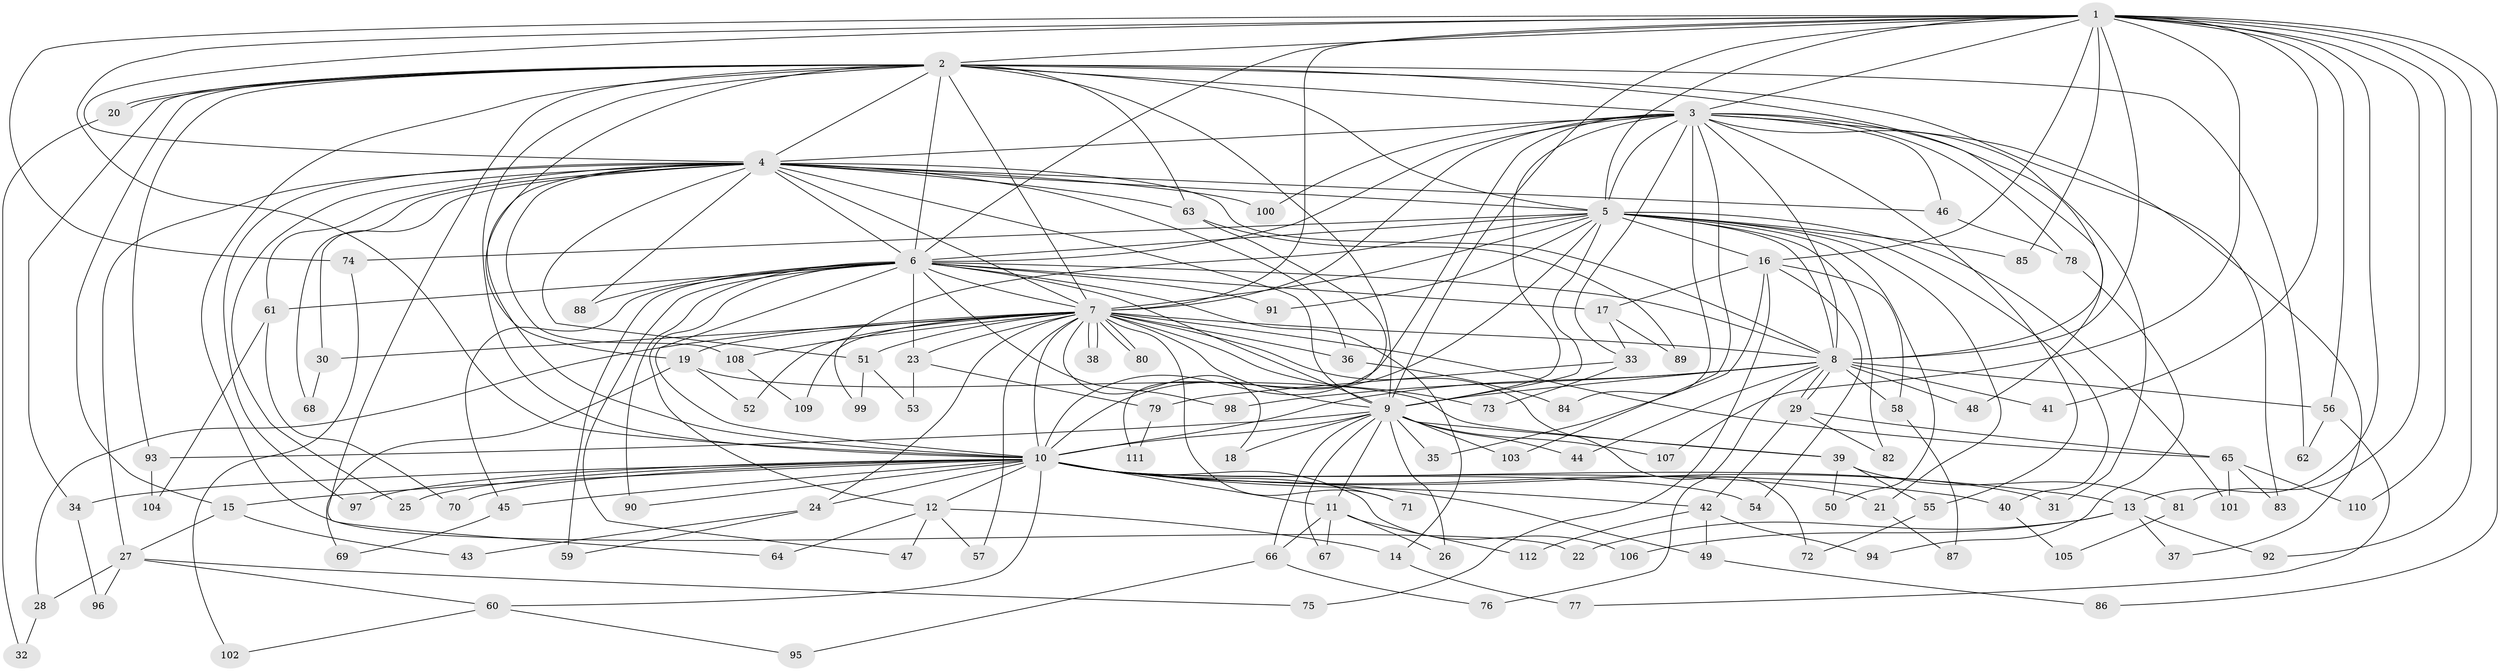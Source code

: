 // Generated by graph-tools (version 1.1) at 2025/11/02/27/25 16:11:02]
// undirected, 112 vertices, 249 edges
graph export_dot {
graph [start="1"]
  node [color=gray90,style=filled];
  1;
  2;
  3;
  4;
  5;
  6;
  7;
  8;
  9;
  10;
  11;
  12;
  13;
  14;
  15;
  16;
  17;
  18;
  19;
  20;
  21;
  22;
  23;
  24;
  25;
  26;
  27;
  28;
  29;
  30;
  31;
  32;
  33;
  34;
  35;
  36;
  37;
  38;
  39;
  40;
  41;
  42;
  43;
  44;
  45;
  46;
  47;
  48;
  49;
  50;
  51;
  52;
  53;
  54;
  55;
  56;
  57;
  58;
  59;
  60;
  61;
  62;
  63;
  64;
  65;
  66;
  67;
  68;
  69;
  70;
  71;
  72;
  73;
  74;
  75;
  76;
  77;
  78;
  79;
  80;
  81;
  82;
  83;
  84;
  85;
  86;
  87;
  88;
  89;
  90;
  91;
  92;
  93;
  94;
  95;
  96;
  97;
  98;
  99;
  100;
  101;
  102;
  103;
  104;
  105;
  106;
  107;
  108;
  109;
  110;
  111;
  112;
  1 -- 2;
  1 -- 3;
  1 -- 4;
  1 -- 5;
  1 -- 6;
  1 -- 7;
  1 -- 8;
  1 -- 9;
  1 -- 10;
  1 -- 13;
  1 -- 16;
  1 -- 41;
  1 -- 56;
  1 -- 74;
  1 -- 81;
  1 -- 85;
  1 -- 86;
  1 -- 92;
  1 -- 107;
  1 -- 110;
  2 -- 3;
  2 -- 4;
  2 -- 5;
  2 -- 6;
  2 -- 7;
  2 -- 8;
  2 -- 9;
  2 -- 10;
  2 -- 15;
  2 -- 19;
  2 -- 20;
  2 -- 20;
  2 -- 22;
  2 -- 34;
  2 -- 62;
  2 -- 63;
  2 -- 64;
  2 -- 83;
  2 -- 93;
  3 -- 4;
  3 -- 5;
  3 -- 6;
  3 -- 7;
  3 -- 8;
  3 -- 9;
  3 -- 10;
  3 -- 31;
  3 -- 33;
  3 -- 37;
  3 -- 46;
  3 -- 48;
  3 -- 55;
  3 -- 78;
  3 -- 84;
  3 -- 100;
  3 -- 103;
  4 -- 5;
  4 -- 6;
  4 -- 7;
  4 -- 8;
  4 -- 9;
  4 -- 10;
  4 -- 25;
  4 -- 27;
  4 -- 30;
  4 -- 36;
  4 -- 46;
  4 -- 51;
  4 -- 61;
  4 -- 63;
  4 -- 68;
  4 -- 88;
  4 -- 97;
  4 -- 100;
  4 -- 108;
  5 -- 6;
  5 -- 7;
  5 -- 8;
  5 -- 9;
  5 -- 10;
  5 -- 16;
  5 -- 21;
  5 -- 40;
  5 -- 50;
  5 -- 74;
  5 -- 82;
  5 -- 85;
  5 -- 91;
  5 -- 99;
  5 -- 101;
  6 -- 7;
  6 -- 8;
  6 -- 9;
  6 -- 10;
  6 -- 12;
  6 -- 14;
  6 -- 17;
  6 -- 23;
  6 -- 45;
  6 -- 47;
  6 -- 59;
  6 -- 61;
  6 -- 88;
  6 -- 90;
  6 -- 91;
  6 -- 98;
  7 -- 8;
  7 -- 9;
  7 -- 10;
  7 -- 18;
  7 -- 19;
  7 -- 23;
  7 -- 24;
  7 -- 28;
  7 -- 30;
  7 -- 36;
  7 -- 38;
  7 -- 38;
  7 -- 51;
  7 -- 52;
  7 -- 57;
  7 -- 65;
  7 -- 71;
  7 -- 72;
  7 -- 73;
  7 -- 80;
  7 -- 80;
  7 -- 108;
  7 -- 109;
  8 -- 9;
  8 -- 10;
  8 -- 29;
  8 -- 29;
  8 -- 41;
  8 -- 44;
  8 -- 48;
  8 -- 56;
  8 -- 58;
  8 -- 76;
  8 -- 98;
  9 -- 10;
  9 -- 11;
  9 -- 18;
  9 -- 26;
  9 -- 35;
  9 -- 39;
  9 -- 44;
  9 -- 66;
  9 -- 67;
  9 -- 93;
  9 -- 103;
  9 -- 107;
  10 -- 11;
  10 -- 12;
  10 -- 13;
  10 -- 15;
  10 -- 21;
  10 -- 24;
  10 -- 25;
  10 -- 31;
  10 -- 34;
  10 -- 40;
  10 -- 42;
  10 -- 45;
  10 -- 49;
  10 -- 54;
  10 -- 60;
  10 -- 70;
  10 -- 71;
  10 -- 90;
  10 -- 97;
  10 -- 106;
  11 -- 26;
  11 -- 66;
  11 -- 67;
  11 -- 112;
  12 -- 14;
  12 -- 47;
  12 -- 57;
  12 -- 64;
  13 -- 22;
  13 -- 37;
  13 -- 92;
  13 -- 106;
  14 -- 77;
  15 -- 27;
  15 -- 43;
  16 -- 17;
  16 -- 35;
  16 -- 54;
  16 -- 58;
  16 -- 75;
  17 -- 33;
  17 -- 89;
  19 -- 39;
  19 -- 52;
  19 -- 69;
  20 -- 32;
  21 -- 87;
  23 -- 53;
  23 -- 79;
  24 -- 43;
  24 -- 59;
  27 -- 28;
  27 -- 60;
  27 -- 75;
  27 -- 96;
  28 -- 32;
  29 -- 42;
  29 -- 65;
  29 -- 82;
  30 -- 68;
  33 -- 73;
  33 -- 79;
  34 -- 96;
  36 -- 84;
  39 -- 50;
  39 -- 55;
  39 -- 81;
  40 -- 105;
  42 -- 49;
  42 -- 94;
  42 -- 112;
  45 -- 69;
  46 -- 78;
  49 -- 86;
  51 -- 53;
  51 -- 99;
  55 -- 72;
  56 -- 62;
  56 -- 77;
  58 -- 87;
  60 -- 95;
  60 -- 102;
  61 -- 70;
  61 -- 104;
  63 -- 89;
  63 -- 111;
  65 -- 83;
  65 -- 101;
  65 -- 110;
  66 -- 76;
  66 -- 95;
  74 -- 102;
  78 -- 94;
  79 -- 111;
  81 -- 105;
  93 -- 104;
  108 -- 109;
}

